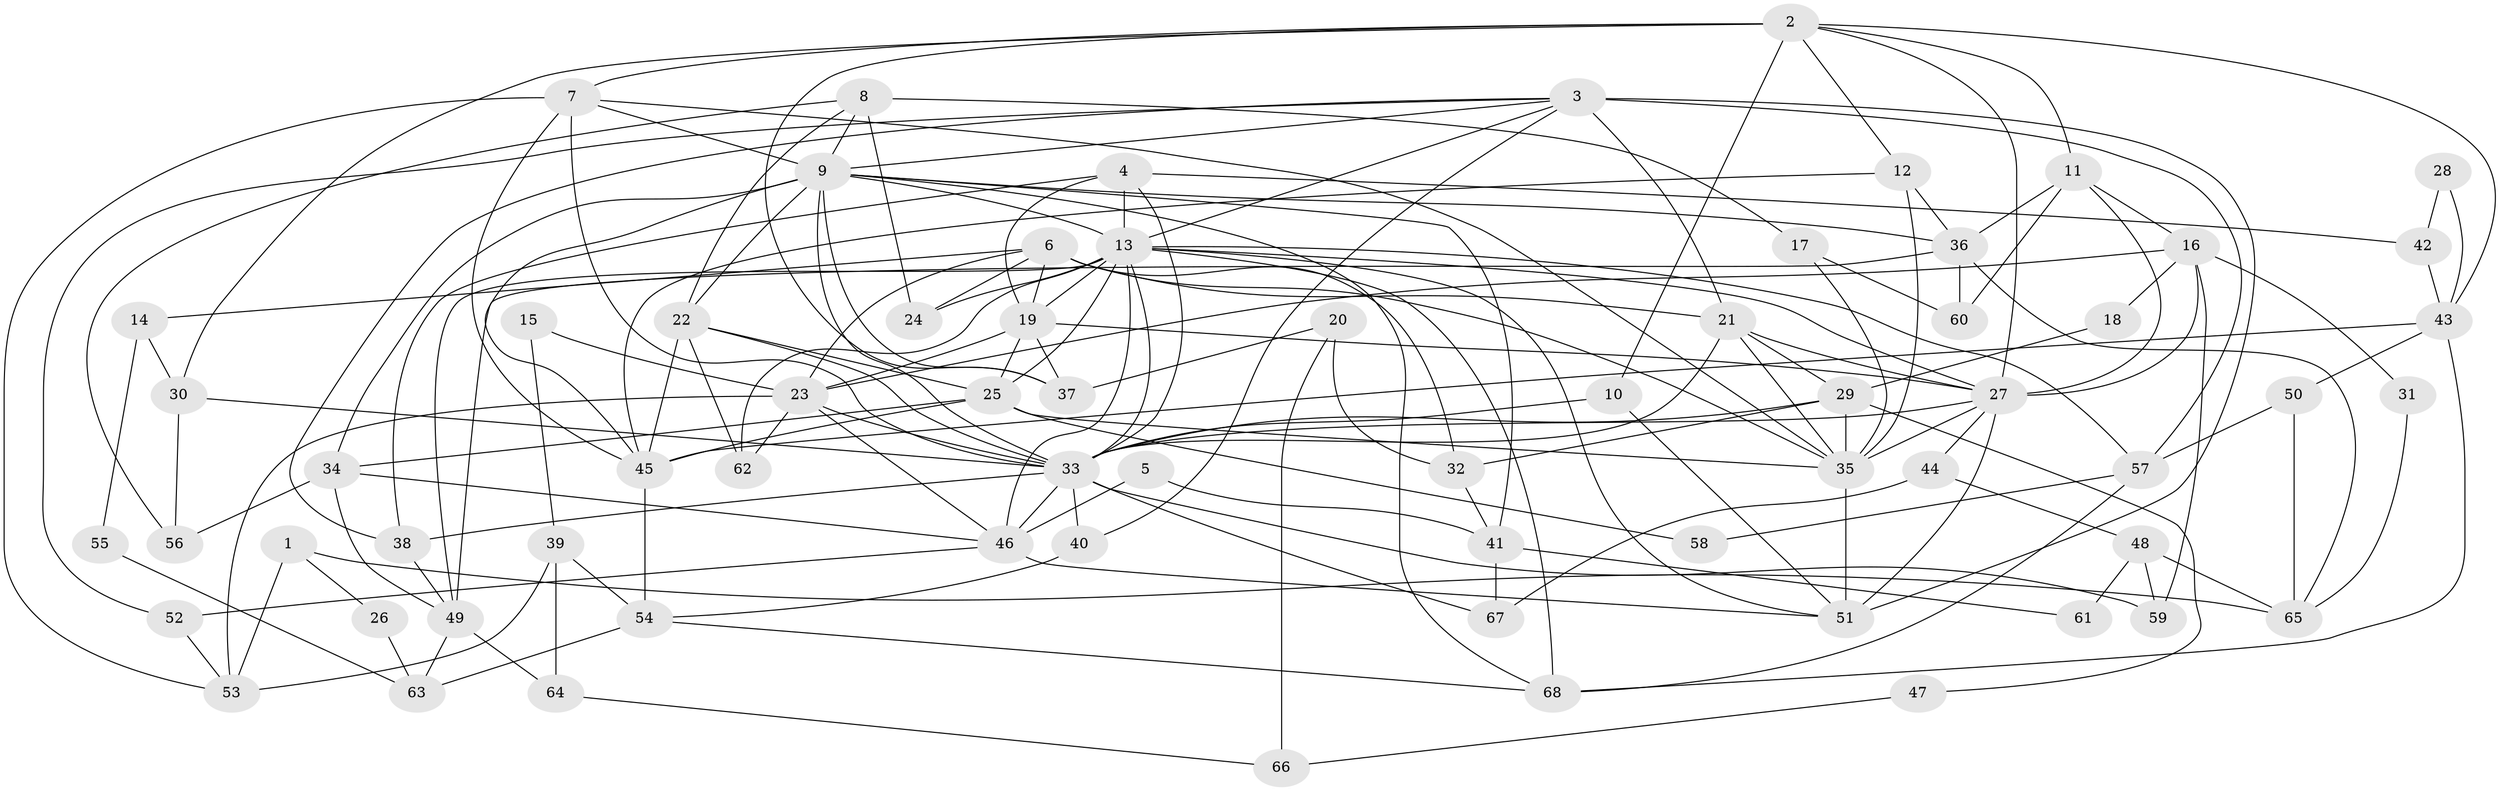 // original degree distribution, {3: 0.3090909090909091, 4: 0.21818181818181817, 6: 0.08181818181818182, 2: 0.13636363636363635, 7: 0.08181818181818182, 5: 0.17272727272727273}
// Generated by graph-tools (version 1.1) at 2025/51/03/04/25 22:51:16]
// undirected, 68 vertices, 165 edges
graph export_dot {
  node [color=gray90,style=filled];
  1;
  2;
  3;
  4;
  5;
  6;
  7;
  8;
  9;
  10;
  11;
  12;
  13;
  14;
  15;
  16;
  17;
  18;
  19;
  20;
  21;
  22;
  23;
  24;
  25;
  26;
  27;
  28;
  29;
  30;
  31;
  32;
  33;
  34;
  35;
  36;
  37;
  38;
  39;
  40;
  41;
  42;
  43;
  44;
  45;
  46;
  47;
  48;
  49;
  50;
  51;
  52;
  53;
  54;
  55;
  56;
  57;
  58;
  59;
  60;
  61;
  62;
  63;
  64;
  65;
  66;
  67;
  68;
  1 -- 26 [weight=1.0];
  1 -- 53 [weight=1.0];
  1 -- 65 [weight=1.0];
  2 -- 7 [weight=1.0];
  2 -- 10 [weight=1.0];
  2 -- 11 [weight=1.0];
  2 -- 12 [weight=1.0];
  2 -- 27 [weight=1.0];
  2 -- 30 [weight=1.0];
  2 -- 37 [weight=1.0];
  2 -- 43 [weight=1.0];
  3 -- 9 [weight=1.0];
  3 -- 13 [weight=1.0];
  3 -- 21 [weight=2.0];
  3 -- 38 [weight=1.0];
  3 -- 40 [weight=1.0];
  3 -- 51 [weight=2.0];
  3 -- 52 [weight=1.0];
  3 -- 57 [weight=1.0];
  4 -- 13 [weight=2.0];
  4 -- 19 [weight=1.0];
  4 -- 33 [weight=1.0];
  4 -- 38 [weight=1.0];
  4 -- 42 [weight=1.0];
  5 -- 41 [weight=1.0];
  5 -- 46 [weight=1.0];
  6 -- 14 [weight=1.0];
  6 -- 19 [weight=1.0];
  6 -- 21 [weight=1.0];
  6 -- 23 [weight=1.0];
  6 -- 24 [weight=1.0];
  6 -- 32 [weight=1.0];
  6 -- 35 [weight=1.0];
  7 -- 9 [weight=2.0];
  7 -- 33 [weight=1.0];
  7 -- 35 [weight=1.0];
  7 -- 45 [weight=1.0];
  7 -- 53 [weight=1.0];
  8 -- 9 [weight=1.0];
  8 -- 17 [weight=2.0];
  8 -- 22 [weight=1.0];
  8 -- 24 [weight=1.0];
  8 -- 56 [weight=1.0];
  9 -- 13 [weight=1.0];
  9 -- 22 [weight=1.0];
  9 -- 33 [weight=1.0];
  9 -- 34 [weight=2.0];
  9 -- 36 [weight=1.0];
  9 -- 37 [weight=1.0];
  9 -- 41 [weight=1.0];
  9 -- 45 [weight=1.0];
  9 -- 68 [weight=1.0];
  10 -- 33 [weight=1.0];
  10 -- 51 [weight=1.0];
  11 -- 16 [weight=1.0];
  11 -- 27 [weight=1.0];
  11 -- 36 [weight=1.0];
  11 -- 60 [weight=1.0];
  12 -- 35 [weight=2.0];
  12 -- 36 [weight=1.0];
  12 -- 45 [weight=1.0];
  13 -- 19 [weight=2.0];
  13 -- 24 [weight=1.0];
  13 -- 25 [weight=1.0];
  13 -- 27 [weight=1.0];
  13 -- 33 [weight=1.0];
  13 -- 46 [weight=1.0];
  13 -- 49 [weight=1.0];
  13 -- 51 [weight=1.0];
  13 -- 57 [weight=1.0];
  13 -- 62 [weight=1.0];
  13 -- 68 [weight=1.0];
  14 -- 30 [weight=1.0];
  14 -- 55 [weight=1.0];
  15 -- 23 [weight=1.0];
  15 -- 39 [weight=1.0];
  16 -- 18 [weight=1.0];
  16 -- 23 [weight=1.0];
  16 -- 27 [weight=1.0];
  16 -- 31 [weight=1.0];
  16 -- 59 [weight=1.0];
  17 -- 35 [weight=1.0];
  17 -- 60 [weight=1.0];
  18 -- 29 [weight=1.0];
  19 -- 23 [weight=3.0];
  19 -- 25 [weight=1.0];
  19 -- 27 [weight=1.0];
  19 -- 37 [weight=1.0];
  20 -- 32 [weight=1.0];
  20 -- 37 [weight=1.0];
  20 -- 66 [weight=1.0];
  21 -- 27 [weight=1.0];
  21 -- 29 [weight=1.0];
  21 -- 33 [weight=1.0];
  21 -- 35 [weight=1.0];
  22 -- 25 [weight=1.0];
  22 -- 33 [weight=1.0];
  22 -- 45 [weight=1.0];
  22 -- 62 [weight=1.0];
  23 -- 33 [weight=1.0];
  23 -- 46 [weight=1.0];
  23 -- 53 [weight=1.0];
  23 -- 62 [weight=1.0];
  25 -- 34 [weight=1.0];
  25 -- 35 [weight=1.0];
  25 -- 45 [weight=1.0];
  25 -- 58 [weight=1.0];
  26 -- 63 [weight=1.0];
  27 -- 33 [weight=2.0];
  27 -- 35 [weight=1.0];
  27 -- 44 [weight=1.0];
  27 -- 51 [weight=1.0];
  28 -- 42 [weight=1.0];
  28 -- 43 [weight=1.0];
  29 -- 32 [weight=1.0];
  29 -- 33 [weight=1.0];
  29 -- 35 [weight=1.0];
  29 -- 47 [weight=1.0];
  30 -- 33 [weight=1.0];
  30 -- 56 [weight=1.0];
  31 -- 65 [weight=1.0];
  32 -- 41 [weight=1.0];
  33 -- 38 [weight=1.0];
  33 -- 40 [weight=1.0];
  33 -- 46 [weight=1.0];
  33 -- 59 [weight=1.0];
  33 -- 67 [weight=1.0];
  34 -- 46 [weight=1.0];
  34 -- 49 [weight=1.0];
  34 -- 56 [weight=1.0];
  35 -- 51 [weight=1.0];
  36 -- 49 [weight=1.0];
  36 -- 60 [weight=1.0];
  36 -- 65 [weight=1.0];
  38 -- 49 [weight=1.0];
  39 -- 53 [weight=1.0];
  39 -- 54 [weight=1.0];
  39 -- 64 [weight=1.0];
  40 -- 54 [weight=1.0];
  41 -- 61 [weight=1.0];
  41 -- 67 [weight=1.0];
  42 -- 43 [weight=1.0];
  43 -- 45 [weight=1.0];
  43 -- 50 [weight=1.0];
  43 -- 68 [weight=1.0];
  44 -- 48 [weight=1.0];
  44 -- 67 [weight=1.0];
  45 -- 54 [weight=1.0];
  46 -- 51 [weight=1.0];
  46 -- 52 [weight=1.0];
  47 -- 66 [weight=1.0];
  48 -- 59 [weight=1.0];
  48 -- 61 [weight=1.0];
  48 -- 65 [weight=1.0];
  49 -- 63 [weight=1.0];
  49 -- 64 [weight=1.0];
  50 -- 57 [weight=1.0];
  50 -- 65 [weight=1.0];
  52 -- 53 [weight=1.0];
  54 -- 63 [weight=1.0];
  54 -- 68 [weight=1.0];
  55 -- 63 [weight=1.0];
  57 -- 58 [weight=1.0];
  57 -- 68 [weight=1.0];
  64 -- 66 [weight=1.0];
}
